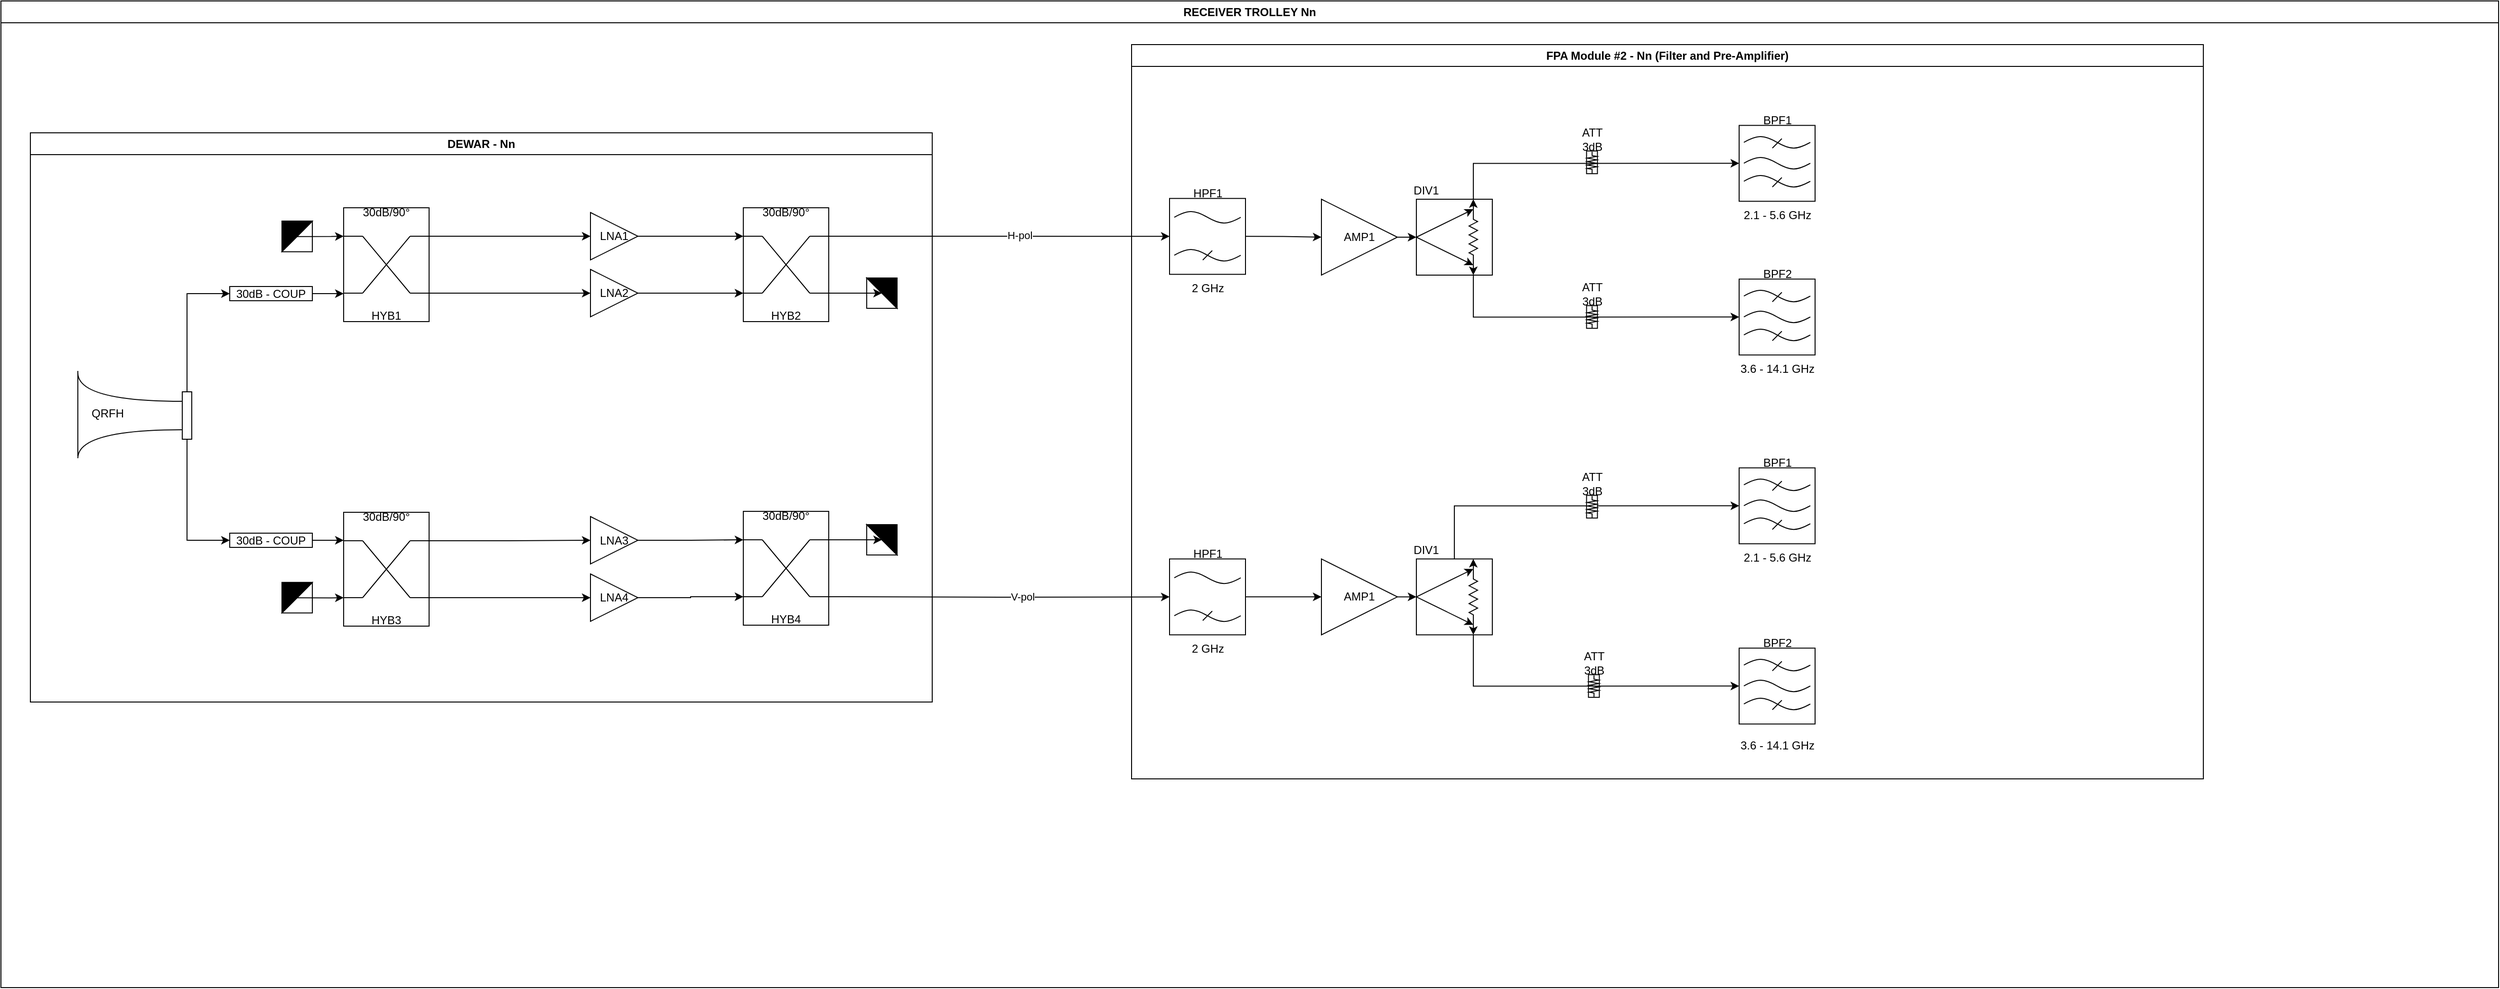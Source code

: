 <mxfile version="28.0.7">
  <diagram name="Page-1" id="T6l5kbxst5cVdcprUycA">
    <mxGraphModel dx="1733" dy="2007" grid="1" gridSize="10" guides="1" tooltips="1" connect="1" arrows="1" fold="1" page="1" pageScale="1" pageWidth="1169" pageHeight="827" math="0" shadow="0">
      <root>
        <mxCell id="0" />
        <mxCell id="1" parent="0" />
        <mxCell id="nS1J4kpDqC1TfYwu3his-2" value="RECEIVER TROLLEY Nn" style="swimlane;whiteSpace=wrap;html=1;" parent="1" vertex="1">
          <mxGeometry x="1169" width="2631" height="1040" as="geometry" />
        </mxCell>
        <mxCell id="nS1J4kpDqC1TfYwu3his-3" value="DEWAR - Nn" style="swimlane;whiteSpace=wrap;html=1;" parent="nS1J4kpDqC1TfYwu3his-2" vertex="1">
          <mxGeometry x="31" y="139" width="950" height="600" as="geometry" />
        </mxCell>
        <mxCell id="nS1J4kpDqC1TfYwu3his-14" value="" style="group" parent="nS1J4kpDqC1TfYwu3his-3" vertex="1" connectable="0">
          <mxGeometry x="50" y="251" width="120" height="92.0" as="geometry" />
        </mxCell>
        <mxCell id="nS1J4kpDqC1TfYwu3his-5" value="" style="endArrow=none;html=1;rounded=0;edgeStyle=orthogonalEdgeStyle;curved=1;" parent="nS1J4kpDqC1TfYwu3his-14" edge="1">
          <mxGeometry width="50" height="50" relative="1" as="geometry">
            <mxPoint x="110" y="32" as="sourcePoint" />
            <mxPoint y="2" as="targetPoint" />
            <Array as="points">
              <mxPoint y="32" />
            </Array>
          </mxGeometry>
        </mxCell>
        <mxCell id="nS1J4kpDqC1TfYwu3his-9" value="" style="endArrow=none;html=1;rounded=0;edgeStyle=orthogonalEdgeStyle;curved=1;" parent="nS1J4kpDqC1TfYwu3his-14" edge="1">
          <mxGeometry width="50" height="50" relative="1" as="geometry">
            <mxPoint x="110.0" y="62.0" as="sourcePoint" />
            <mxPoint x="4.547e-13" y="92.0" as="targetPoint" />
            <Array as="points">
              <mxPoint x="4.547e-13" y="62.0" />
            </Array>
          </mxGeometry>
        </mxCell>
        <mxCell id="nS1J4kpDqC1TfYwu3his-8" value="" style="rounded=0;whiteSpace=wrap;html=1;" parent="nS1J4kpDqC1TfYwu3his-14" vertex="1">
          <mxGeometry x="110" y="22" width="10" height="50" as="geometry" />
        </mxCell>
        <mxCell id="nS1J4kpDqC1TfYwu3his-7" value="QRFH" style="text;html=1;align=center;verticalAlign=middle;resizable=0;points=[];autosize=1;strokeColor=none;fillColor=none;" parent="nS1J4kpDqC1TfYwu3his-14" vertex="1">
          <mxGeometry x="1" y="30" width="60" height="30" as="geometry" />
        </mxCell>
        <mxCell id="nS1J4kpDqC1TfYwu3his-10" value="" style="endArrow=none;html=1;rounded=0;" parent="nS1J4kpDqC1TfYwu3his-14" edge="1">
          <mxGeometry width="50" height="50" relative="1" as="geometry">
            <mxPoint y="90" as="sourcePoint" />
            <mxPoint as="targetPoint" />
          </mxGeometry>
        </mxCell>
        <mxCell id="nS1J4kpDqC1TfYwu3his-166" style="edgeStyle=orthogonalEdgeStyle;rounded=0;orthogonalLoop=1;jettySize=auto;html=1;exitX=1;exitY=0.5;exitDx=0;exitDy=0;entryX=0;entryY=0.75;entryDx=0;entryDy=0;" parent="nS1J4kpDqC1TfYwu3his-3" source="nS1J4kpDqC1TfYwu3his-71" target="nS1J4kpDqC1TfYwu3his-140" edge="1">
          <mxGeometry relative="1" as="geometry" />
        </mxCell>
        <mxCell id="nS1J4kpDqC1TfYwu3his-71" value="&lt;div&gt;30dB - COUP&lt;/div&gt;" style="rounded=0;whiteSpace=wrap;html=1;" parent="nS1J4kpDqC1TfYwu3his-3" vertex="1">
          <mxGeometry x="210" y="162" width="87" height="15" as="geometry" />
        </mxCell>
        <mxCell id="nS1J4kpDqC1TfYwu3his-168" style="edgeStyle=orthogonalEdgeStyle;rounded=0;orthogonalLoop=1;jettySize=auto;html=1;exitX=1;exitY=0.5;exitDx=0;exitDy=0;entryX=0;entryY=0.25;entryDx=0;entryDy=0;" parent="nS1J4kpDqC1TfYwu3his-3" source="nS1J4kpDqC1TfYwu3his-149" target="nS1J4kpDqC1TfYwu3his-153" edge="1">
          <mxGeometry relative="1" as="geometry" />
        </mxCell>
        <mxCell id="nS1J4kpDqC1TfYwu3his-149" value="&lt;div&gt;30dB - COUP&lt;/div&gt;" style="rounded=0;whiteSpace=wrap;html=1;" parent="nS1J4kpDqC1TfYwu3his-3" vertex="1">
          <mxGeometry x="210" y="422" width="87" height="15" as="geometry" />
        </mxCell>
        <mxCell id="nS1J4kpDqC1TfYwu3his-139" value="" style="group" parent="nS1J4kpDqC1TfYwu3his-3" vertex="1" connectable="0">
          <mxGeometry x="330" y="79" width="90" height="120" as="geometry" />
        </mxCell>
        <mxCell id="nS1J4kpDqC1TfYwu3his-140" value="" style="rounded=0;whiteSpace=wrap;html=1;" parent="nS1J4kpDqC1TfYwu3his-139" vertex="1">
          <mxGeometry width="90" height="120" as="geometry" />
        </mxCell>
        <mxCell id="nS1J4kpDqC1TfYwu3his-141" value="HYB1" style="text;html=1;align=center;verticalAlign=middle;whiteSpace=wrap;rounded=0;" parent="nS1J4kpDqC1TfYwu3his-139" vertex="1">
          <mxGeometry x="15" y="109" width="60" height="10" as="geometry" />
        </mxCell>
        <mxCell id="nS1J4kpDqC1TfYwu3his-142" value="30dB/90°" style="text;html=1;align=center;verticalAlign=middle;whiteSpace=wrap;rounded=0;" parent="nS1J4kpDqC1TfYwu3his-139" vertex="1">
          <mxGeometry x="15" width="60" height="10" as="geometry" />
        </mxCell>
        <mxCell id="nS1J4kpDqC1TfYwu3his-143" value="" style="endArrow=none;html=1;rounded=0;entryX=1;entryY=0.25;entryDx=0;entryDy=0;exitX=0.778;exitY=0.25;exitDx=0;exitDy=0;exitPerimeter=0;" parent="nS1J4kpDqC1TfYwu3his-139" source="nS1J4kpDqC1TfYwu3his-140" target="nS1J4kpDqC1TfYwu3his-140" edge="1">
          <mxGeometry width="50" height="50" relative="1" as="geometry">
            <mxPoint x="10" y="130" as="sourcePoint" />
            <mxPoint x="60" y="80" as="targetPoint" />
          </mxGeometry>
        </mxCell>
        <mxCell id="nS1J4kpDqC1TfYwu3his-144" value="" style="endArrow=none;html=1;rounded=0;entryX=1;entryY=0.25;entryDx=0;entryDy=0;exitX=0.778;exitY=0.25;exitDx=0;exitDy=0;exitPerimeter=0;" parent="nS1J4kpDqC1TfYwu3his-139" edge="1">
          <mxGeometry width="50" height="50" relative="1" as="geometry">
            <mxPoint y="90" as="sourcePoint" />
            <mxPoint x="20" y="90" as="targetPoint" />
          </mxGeometry>
        </mxCell>
        <mxCell id="nS1J4kpDqC1TfYwu3his-145" value="" style="endArrow=none;html=1;rounded=0;entryX=1;entryY=0.25;entryDx=0;entryDy=0;exitX=0.778;exitY=0.25;exitDx=0;exitDy=0;exitPerimeter=0;" parent="nS1J4kpDqC1TfYwu3his-139" edge="1">
          <mxGeometry width="50" height="50" relative="1" as="geometry">
            <mxPoint x="70" y="90" as="sourcePoint" />
            <mxPoint x="90" y="90" as="targetPoint" />
          </mxGeometry>
        </mxCell>
        <mxCell id="nS1J4kpDqC1TfYwu3his-146" value="" style="endArrow=none;html=1;rounded=0;entryX=1;entryY=0.25;entryDx=0;entryDy=0;exitX=0.778;exitY=0.25;exitDx=0;exitDy=0;exitPerimeter=0;" parent="nS1J4kpDqC1TfYwu3his-139" edge="1">
          <mxGeometry width="50" height="50" relative="1" as="geometry">
            <mxPoint y="30" as="sourcePoint" />
            <mxPoint x="20" y="30" as="targetPoint" />
          </mxGeometry>
        </mxCell>
        <mxCell id="nS1J4kpDqC1TfYwu3his-147" value="" style="endArrow=none;html=1;rounded=0;" parent="nS1J4kpDqC1TfYwu3his-139" edge="1">
          <mxGeometry width="50" height="50" relative="1" as="geometry">
            <mxPoint x="20" y="90" as="sourcePoint" />
            <mxPoint x="70" y="30" as="targetPoint" />
          </mxGeometry>
        </mxCell>
        <mxCell id="nS1J4kpDqC1TfYwu3his-148" value="" style="endArrow=none;html=1;rounded=0;" parent="nS1J4kpDqC1TfYwu3his-139" edge="1">
          <mxGeometry width="50" height="50" relative="1" as="geometry">
            <mxPoint x="70" y="90" as="sourcePoint" />
            <mxPoint x="20" y="30" as="targetPoint" />
          </mxGeometry>
        </mxCell>
        <mxCell id="nS1J4kpDqC1TfYwu3his-152" value="" style="group" parent="nS1J4kpDqC1TfYwu3his-3" vertex="1" connectable="0">
          <mxGeometry x="330" y="400" width="90" height="120" as="geometry" />
        </mxCell>
        <mxCell id="nS1J4kpDqC1TfYwu3his-153" value="" style="rounded=0;whiteSpace=wrap;html=1;" parent="nS1J4kpDqC1TfYwu3his-152" vertex="1">
          <mxGeometry width="90" height="120" as="geometry" />
        </mxCell>
        <mxCell id="nS1J4kpDqC1TfYwu3his-154" value="HYB3" style="text;html=1;align=center;verticalAlign=middle;whiteSpace=wrap;rounded=0;" parent="nS1J4kpDqC1TfYwu3his-152" vertex="1">
          <mxGeometry x="15" y="109" width="60" height="10" as="geometry" />
        </mxCell>
        <mxCell id="nS1J4kpDqC1TfYwu3his-155" value="30dB/90°" style="text;html=1;align=center;verticalAlign=middle;whiteSpace=wrap;rounded=0;" parent="nS1J4kpDqC1TfYwu3his-152" vertex="1">
          <mxGeometry x="15" width="60" height="10" as="geometry" />
        </mxCell>
        <mxCell id="nS1J4kpDqC1TfYwu3his-156" value="" style="endArrow=none;html=1;rounded=0;entryX=1;entryY=0.25;entryDx=0;entryDy=0;exitX=0.778;exitY=0.25;exitDx=0;exitDy=0;exitPerimeter=0;" parent="nS1J4kpDqC1TfYwu3his-152" source="nS1J4kpDqC1TfYwu3his-153" target="nS1J4kpDqC1TfYwu3his-153" edge="1">
          <mxGeometry width="50" height="50" relative="1" as="geometry">
            <mxPoint x="10" y="130" as="sourcePoint" />
            <mxPoint x="60" y="80" as="targetPoint" />
          </mxGeometry>
        </mxCell>
        <mxCell id="nS1J4kpDqC1TfYwu3his-157" value="" style="endArrow=none;html=1;rounded=0;entryX=1;entryY=0.25;entryDx=0;entryDy=0;exitX=0.778;exitY=0.25;exitDx=0;exitDy=0;exitPerimeter=0;" parent="nS1J4kpDqC1TfYwu3his-152" edge="1">
          <mxGeometry width="50" height="50" relative="1" as="geometry">
            <mxPoint y="90" as="sourcePoint" />
            <mxPoint x="20" y="90" as="targetPoint" />
          </mxGeometry>
        </mxCell>
        <mxCell id="nS1J4kpDqC1TfYwu3his-158" value="" style="endArrow=none;html=1;rounded=0;entryX=1;entryY=0.25;entryDx=0;entryDy=0;exitX=0.778;exitY=0.25;exitDx=0;exitDy=0;exitPerimeter=0;" parent="nS1J4kpDqC1TfYwu3his-152" edge="1">
          <mxGeometry width="50" height="50" relative="1" as="geometry">
            <mxPoint x="70" y="90" as="sourcePoint" />
            <mxPoint x="90" y="90" as="targetPoint" />
          </mxGeometry>
        </mxCell>
        <mxCell id="nS1J4kpDqC1TfYwu3his-159" value="" style="endArrow=none;html=1;rounded=0;entryX=1;entryY=0.25;entryDx=0;entryDy=0;exitX=0.778;exitY=0.25;exitDx=0;exitDy=0;exitPerimeter=0;" parent="nS1J4kpDqC1TfYwu3his-152" edge="1">
          <mxGeometry width="50" height="50" relative="1" as="geometry">
            <mxPoint y="30" as="sourcePoint" />
            <mxPoint x="20" y="30" as="targetPoint" />
          </mxGeometry>
        </mxCell>
        <mxCell id="nS1J4kpDqC1TfYwu3his-160" value="" style="endArrow=none;html=1;rounded=0;" parent="nS1J4kpDqC1TfYwu3his-152" edge="1">
          <mxGeometry width="50" height="50" relative="1" as="geometry">
            <mxPoint x="20" y="90" as="sourcePoint" />
            <mxPoint x="70" y="30" as="targetPoint" />
          </mxGeometry>
        </mxCell>
        <mxCell id="nS1J4kpDqC1TfYwu3his-161" value="" style="endArrow=none;html=1;rounded=0;" parent="nS1J4kpDqC1TfYwu3his-152" edge="1">
          <mxGeometry width="50" height="50" relative="1" as="geometry">
            <mxPoint x="70" y="90" as="sourcePoint" />
            <mxPoint x="20" y="30" as="targetPoint" />
          </mxGeometry>
        </mxCell>
        <mxCell id="nS1J4kpDqC1TfYwu3his-164" style="edgeStyle=orthogonalEdgeStyle;rounded=0;orthogonalLoop=1;jettySize=auto;html=1;exitX=0.5;exitY=1;exitDx=0;exitDy=0;entryX=0;entryY=0.5;entryDx=0;entryDy=0;" parent="nS1J4kpDqC1TfYwu3his-3" source="nS1J4kpDqC1TfYwu3his-8" target="nS1J4kpDqC1TfYwu3his-149" edge="1">
          <mxGeometry relative="1" as="geometry" />
        </mxCell>
        <mxCell id="nS1J4kpDqC1TfYwu3his-165" style="edgeStyle=orthogonalEdgeStyle;rounded=0;orthogonalLoop=1;jettySize=auto;html=1;exitX=0.5;exitY=0;exitDx=0;exitDy=0;entryX=0;entryY=0.5;entryDx=0;entryDy=0;" parent="nS1J4kpDqC1TfYwu3his-3" source="nS1J4kpDqC1TfYwu3his-8" target="nS1J4kpDqC1TfYwu3his-71" edge="1">
          <mxGeometry relative="1" as="geometry" />
        </mxCell>
        <mxCell id="nS1J4kpDqC1TfYwu3his-198" style="edgeStyle=orthogonalEdgeStyle;rounded=0;orthogonalLoop=1;jettySize=auto;html=1;exitX=1;exitY=0.5;exitDx=0;exitDy=0;entryX=0;entryY=0.25;entryDx=0;entryDy=0;" parent="nS1J4kpDqC1TfYwu3his-3" source="nS1J4kpDqC1TfYwu3his-89" target="nS1J4kpDqC1TfYwu3his-187" edge="1">
          <mxGeometry relative="1" as="geometry" />
        </mxCell>
        <mxCell id="nS1J4kpDqC1TfYwu3his-89" value="LNA3" style="triangle;whiteSpace=wrap;html=1;" parent="nS1J4kpDqC1TfYwu3his-3" vertex="1">
          <mxGeometry x="590" y="404.5" width="50" height="50" as="geometry" />
        </mxCell>
        <mxCell id="nS1J4kpDqC1TfYwu3his-199" style="edgeStyle=orthogonalEdgeStyle;rounded=0;orthogonalLoop=1;jettySize=auto;html=1;exitX=1;exitY=0.5;exitDx=0;exitDy=0;entryX=0;entryY=0.75;entryDx=0;entryDy=0;" parent="nS1J4kpDqC1TfYwu3his-3" source="nS1J4kpDqC1TfYwu3his-90" target="nS1J4kpDqC1TfYwu3his-187" edge="1">
          <mxGeometry relative="1" as="geometry" />
        </mxCell>
        <mxCell id="nS1J4kpDqC1TfYwu3his-90" value="LNA4" style="triangle;whiteSpace=wrap;html=1;" parent="nS1J4kpDqC1TfYwu3his-3" vertex="1">
          <mxGeometry x="590" y="465" width="50" height="50" as="geometry" />
        </mxCell>
        <mxCell id="nS1J4kpDqC1TfYwu3his-196" style="edgeStyle=orthogonalEdgeStyle;rounded=0;orthogonalLoop=1;jettySize=auto;html=1;exitX=1;exitY=0.5;exitDx=0;exitDy=0;entryX=0;entryY=0.25;entryDx=0;entryDy=0;" parent="nS1J4kpDqC1TfYwu3his-3" source="nS1J4kpDqC1TfYwu3his-170" target="nS1J4kpDqC1TfYwu3his-177" edge="1">
          <mxGeometry relative="1" as="geometry" />
        </mxCell>
        <mxCell id="nS1J4kpDqC1TfYwu3his-170" value="LNA1" style="triangle;whiteSpace=wrap;html=1;" parent="nS1J4kpDqC1TfYwu3his-3" vertex="1">
          <mxGeometry x="590" y="84" width="50" height="50" as="geometry" />
        </mxCell>
        <mxCell id="nS1J4kpDqC1TfYwu3his-197" style="edgeStyle=orthogonalEdgeStyle;rounded=0;orthogonalLoop=1;jettySize=auto;html=1;exitX=1;exitY=0.5;exitDx=0;exitDy=0;entryX=0;entryY=0.75;entryDx=0;entryDy=0;" parent="nS1J4kpDqC1TfYwu3his-3" source="nS1J4kpDqC1TfYwu3his-171" target="nS1J4kpDqC1TfYwu3his-177" edge="1">
          <mxGeometry relative="1" as="geometry" />
        </mxCell>
        <mxCell id="nS1J4kpDqC1TfYwu3his-171" value="LNA2" style="triangle;whiteSpace=wrap;html=1;" parent="nS1J4kpDqC1TfYwu3his-3" vertex="1">
          <mxGeometry x="590" y="144" width="50" height="50" as="geometry" />
        </mxCell>
        <mxCell id="nS1J4kpDqC1TfYwu3his-172" style="edgeStyle=orthogonalEdgeStyle;rounded=0;orthogonalLoop=1;jettySize=auto;html=1;exitX=1;exitY=0.25;exitDx=0;exitDy=0;entryX=0;entryY=0.5;entryDx=0;entryDy=0;" parent="nS1J4kpDqC1TfYwu3his-3" source="nS1J4kpDqC1TfYwu3his-140" target="nS1J4kpDqC1TfYwu3his-170" edge="1">
          <mxGeometry relative="1" as="geometry" />
        </mxCell>
        <mxCell id="nS1J4kpDqC1TfYwu3his-173" style="edgeStyle=orthogonalEdgeStyle;rounded=0;orthogonalLoop=1;jettySize=auto;html=1;exitX=1;exitY=0.75;exitDx=0;exitDy=0;entryX=0;entryY=0.5;entryDx=0;entryDy=0;" parent="nS1J4kpDqC1TfYwu3his-3" source="nS1J4kpDqC1TfYwu3his-140" target="nS1J4kpDqC1TfYwu3his-171" edge="1">
          <mxGeometry relative="1" as="geometry" />
        </mxCell>
        <mxCell id="nS1J4kpDqC1TfYwu3his-174" style="edgeStyle=orthogonalEdgeStyle;rounded=0;orthogonalLoop=1;jettySize=auto;html=1;exitX=1;exitY=0.25;exitDx=0;exitDy=0;entryX=0;entryY=0.5;entryDx=0;entryDy=0;" parent="nS1J4kpDqC1TfYwu3his-3" source="nS1J4kpDqC1TfYwu3his-153" target="nS1J4kpDqC1TfYwu3his-89" edge="1">
          <mxGeometry relative="1" as="geometry" />
        </mxCell>
        <mxCell id="nS1J4kpDqC1TfYwu3his-175" style="edgeStyle=orthogonalEdgeStyle;rounded=0;orthogonalLoop=1;jettySize=auto;html=1;exitX=1;exitY=0.75;exitDx=0;exitDy=0;entryX=0;entryY=0.5;entryDx=0;entryDy=0;" parent="nS1J4kpDqC1TfYwu3his-3" source="nS1J4kpDqC1TfYwu3his-153" target="nS1J4kpDqC1TfYwu3his-90" edge="1">
          <mxGeometry relative="1" as="geometry" />
        </mxCell>
        <mxCell id="nS1J4kpDqC1TfYwu3his-176" value="" style="group" parent="nS1J4kpDqC1TfYwu3his-3" vertex="1" connectable="0">
          <mxGeometry x="751" y="79" width="90" height="120" as="geometry" />
        </mxCell>
        <mxCell id="nS1J4kpDqC1TfYwu3his-177" value="" style="rounded=0;whiteSpace=wrap;html=1;" parent="nS1J4kpDqC1TfYwu3his-176" vertex="1">
          <mxGeometry width="90" height="120" as="geometry" />
        </mxCell>
        <mxCell id="nS1J4kpDqC1TfYwu3his-178" value="HYB2" style="text;html=1;align=center;verticalAlign=middle;whiteSpace=wrap;rounded=0;" parent="nS1J4kpDqC1TfYwu3his-176" vertex="1">
          <mxGeometry x="15" y="109" width="60" height="10" as="geometry" />
        </mxCell>
        <mxCell id="nS1J4kpDqC1TfYwu3his-179" value="30dB/90°" style="text;html=1;align=center;verticalAlign=middle;whiteSpace=wrap;rounded=0;" parent="nS1J4kpDqC1TfYwu3his-176" vertex="1">
          <mxGeometry x="15" width="60" height="10" as="geometry" />
        </mxCell>
        <mxCell id="nS1J4kpDqC1TfYwu3his-180" value="" style="endArrow=none;html=1;rounded=0;entryX=1;entryY=0.25;entryDx=0;entryDy=0;exitX=0.778;exitY=0.25;exitDx=0;exitDy=0;exitPerimeter=0;" parent="nS1J4kpDqC1TfYwu3his-176" source="nS1J4kpDqC1TfYwu3his-177" target="nS1J4kpDqC1TfYwu3his-177" edge="1">
          <mxGeometry width="50" height="50" relative="1" as="geometry">
            <mxPoint x="10" y="130" as="sourcePoint" />
            <mxPoint x="60" y="80" as="targetPoint" />
          </mxGeometry>
        </mxCell>
        <mxCell id="nS1J4kpDqC1TfYwu3his-181" value="" style="endArrow=none;html=1;rounded=0;entryX=1;entryY=0.25;entryDx=0;entryDy=0;exitX=0.778;exitY=0.25;exitDx=0;exitDy=0;exitPerimeter=0;" parent="nS1J4kpDqC1TfYwu3his-176" edge="1">
          <mxGeometry width="50" height="50" relative="1" as="geometry">
            <mxPoint y="90" as="sourcePoint" />
            <mxPoint x="20" y="90" as="targetPoint" />
          </mxGeometry>
        </mxCell>
        <mxCell id="nS1J4kpDqC1TfYwu3his-182" value="" style="endArrow=none;html=1;rounded=0;entryX=1;entryY=0.25;entryDx=0;entryDy=0;exitX=0.778;exitY=0.25;exitDx=0;exitDy=0;exitPerimeter=0;" parent="nS1J4kpDqC1TfYwu3his-176" edge="1">
          <mxGeometry width="50" height="50" relative="1" as="geometry">
            <mxPoint x="70" y="90" as="sourcePoint" />
            <mxPoint x="90" y="90" as="targetPoint" />
          </mxGeometry>
        </mxCell>
        <mxCell id="nS1J4kpDqC1TfYwu3his-183" value="" style="endArrow=none;html=1;rounded=0;entryX=1;entryY=0.25;entryDx=0;entryDy=0;exitX=0.778;exitY=0.25;exitDx=0;exitDy=0;exitPerimeter=0;" parent="nS1J4kpDqC1TfYwu3his-176" edge="1">
          <mxGeometry width="50" height="50" relative="1" as="geometry">
            <mxPoint y="30" as="sourcePoint" />
            <mxPoint x="20" y="30" as="targetPoint" />
          </mxGeometry>
        </mxCell>
        <mxCell id="nS1J4kpDqC1TfYwu3his-184" value="" style="endArrow=none;html=1;rounded=0;" parent="nS1J4kpDqC1TfYwu3his-176" edge="1">
          <mxGeometry width="50" height="50" relative="1" as="geometry">
            <mxPoint x="20" y="90" as="sourcePoint" />
            <mxPoint x="70" y="30" as="targetPoint" />
          </mxGeometry>
        </mxCell>
        <mxCell id="nS1J4kpDqC1TfYwu3his-185" value="" style="endArrow=none;html=1;rounded=0;" parent="nS1J4kpDqC1TfYwu3his-176" edge="1">
          <mxGeometry width="50" height="50" relative="1" as="geometry">
            <mxPoint x="70" y="90" as="sourcePoint" />
            <mxPoint x="20" y="30" as="targetPoint" />
          </mxGeometry>
        </mxCell>
        <mxCell id="nS1J4kpDqC1TfYwu3his-186" value="" style="group" parent="nS1J4kpDqC1TfYwu3his-3" vertex="1" connectable="0">
          <mxGeometry x="751" y="399" width="90" height="120" as="geometry" />
        </mxCell>
        <mxCell id="nS1J4kpDqC1TfYwu3his-187" value="" style="rounded=0;whiteSpace=wrap;html=1;" parent="nS1J4kpDqC1TfYwu3his-186" vertex="1">
          <mxGeometry width="90" height="120" as="geometry" />
        </mxCell>
        <mxCell id="nS1J4kpDqC1TfYwu3his-188" value="HYB4" style="text;html=1;align=center;verticalAlign=middle;whiteSpace=wrap;rounded=0;" parent="nS1J4kpDqC1TfYwu3his-186" vertex="1">
          <mxGeometry x="15" y="109" width="60" height="10" as="geometry" />
        </mxCell>
        <mxCell id="nS1J4kpDqC1TfYwu3his-189" value="30dB/90°" style="text;html=1;align=center;verticalAlign=middle;whiteSpace=wrap;rounded=0;" parent="nS1J4kpDqC1TfYwu3his-186" vertex="1">
          <mxGeometry x="15" width="60" height="10" as="geometry" />
        </mxCell>
        <mxCell id="nS1J4kpDqC1TfYwu3his-190" value="" style="endArrow=none;html=1;rounded=0;entryX=1;entryY=0.25;entryDx=0;entryDy=0;exitX=0.778;exitY=0.25;exitDx=0;exitDy=0;exitPerimeter=0;" parent="nS1J4kpDqC1TfYwu3his-186" source="nS1J4kpDqC1TfYwu3his-187" target="nS1J4kpDqC1TfYwu3his-187" edge="1">
          <mxGeometry width="50" height="50" relative="1" as="geometry">
            <mxPoint x="10" y="130" as="sourcePoint" />
            <mxPoint x="60" y="80" as="targetPoint" />
          </mxGeometry>
        </mxCell>
        <mxCell id="nS1J4kpDqC1TfYwu3his-191" value="" style="endArrow=none;html=1;rounded=0;entryX=1;entryY=0.25;entryDx=0;entryDy=0;exitX=0.778;exitY=0.25;exitDx=0;exitDy=0;exitPerimeter=0;" parent="nS1J4kpDqC1TfYwu3his-186" edge="1">
          <mxGeometry width="50" height="50" relative="1" as="geometry">
            <mxPoint y="90" as="sourcePoint" />
            <mxPoint x="20" y="90" as="targetPoint" />
          </mxGeometry>
        </mxCell>
        <mxCell id="nS1J4kpDqC1TfYwu3his-192" value="" style="endArrow=none;html=1;rounded=0;entryX=1;entryY=0.25;entryDx=0;entryDy=0;exitX=0.778;exitY=0.25;exitDx=0;exitDy=0;exitPerimeter=0;" parent="nS1J4kpDqC1TfYwu3his-186" edge="1">
          <mxGeometry width="50" height="50" relative="1" as="geometry">
            <mxPoint x="70" y="90" as="sourcePoint" />
            <mxPoint x="90" y="90" as="targetPoint" />
          </mxGeometry>
        </mxCell>
        <mxCell id="nS1J4kpDqC1TfYwu3his-193" value="" style="endArrow=none;html=1;rounded=0;entryX=1;entryY=0.25;entryDx=0;entryDy=0;exitX=0.778;exitY=0.25;exitDx=0;exitDy=0;exitPerimeter=0;" parent="nS1J4kpDqC1TfYwu3his-186" edge="1">
          <mxGeometry width="50" height="50" relative="1" as="geometry">
            <mxPoint y="30" as="sourcePoint" />
            <mxPoint x="20" y="30" as="targetPoint" />
          </mxGeometry>
        </mxCell>
        <mxCell id="nS1J4kpDqC1TfYwu3his-194" value="" style="endArrow=none;html=1;rounded=0;" parent="nS1J4kpDqC1TfYwu3his-186" edge="1">
          <mxGeometry width="50" height="50" relative="1" as="geometry">
            <mxPoint x="20" y="90" as="sourcePoint" />
            <mxPoint x="70" y="30" as="targetPoint" />
          </mxGeometry>
        </mxCell>
        <mxCell id="nS1J4kpDqC1TfYwu3his-195" value="" style="endArrow=none;html=1;rounded=0;" parent="nS1J4kpDqC1TfYwu3his-186" edge="1">
          <mxGeometry width="50" height="50" relative="1" as="geometry">
            <mxPoint x="70" y="90" as="sourcePoint" />
            <mxPoint x="20" y="30" as="targetPoint" />
          </mxGeometry>
        </mxCell>
        <mxCell id="LSLsZw_QZ4k8bXDVp2Ia-5" value="" style="group" vertex="1" connectable="0" parent="nS1J4kpDqC1TfYwu3his-3">
          <mxGeometry x="265" y="93" width="32" height="32.33" as="geometry" />
        </mxCell>
        <mxCell id="LSLsZw_QZ4k8bXDVp2Ia-6" value="" style="verticalLabelPosition=bottom;verticalAlign=top;html=1;shape=mxgraph.basic.orthogonal_triangle;rotation=-90;fillStyle=solid;fillColor=light-dark(#FFFFFF,#FFFFFF);" vertex="1" parent="LSLsZw_QZ4k8bXDVp2Ia-5">
          <mxGeometry y="0.33" width="32" height="32" as="geometry" />
        </mxCell>
        <mxCell id="LSLsZw_QZ4k8bXDVp2Ia-7" value="" style="verticalLabelPosition=bottom;verticalAlign=top;html=1;shape=mxgraph.basic.orthogonal_triangle;flipH=1;flipV=1;rotation=-90;fillStyle=solid;fillColor=light-dark(#000000,#000000);" vertex="1" parent="LSLsZw_QZ4k8bXDVp2Ia-5">
          <mxGeometry width="32" height="32" as="geometry" />
        </mxCell>
        <mxCell id="LSLsZw_QZ4k8bXDVp2Ia-10" style="edgeStyle=orthogonalEdgeStyle;rounded=0;orthogonalLoop=1;jettySize=auto;html=1;exitX=0.5;exitY=0.5;exitDx=0;exitDy=0;exitPerimeter=0;entryX=0;entryY=0.25;entryDx=0;entryDy=0;" edge="1" parent="nS1J4kpDqC1TfYwu3his-3" source="LSLsZw_QZ4k8bXDVp2Ia-6" target="nS1J4kpDqC1TfYwu3his-140">
          <mxGeometry relative="1" as="geometry" />
        </mxCell>
        <mxCell id="LSLsZw_QZ4k8bXDVp2Ia-11" value="" style="group" vertex="1" connectable="0" parent="nS1J4kpDqC1TfYwu3his-3">
          <mxGeometry x="265" y="473.84" width="32" height="32.33" as="geometry" />
        </mxCell>
        <mxCell id="LSLsZw_QZ4k8bXDVp2Ia-12" value="" style="verticalLabelPosition=bottom;verticalAlign=top;html=1;shape=mxgraph.basic.orthogonal_triangle;rotation=-90;fillStyle=solid;fillColor=light-dark(#FFFFFF,#FFFFFF);" vertex="1" parent="LSLsZw_QZ4k8bXDVp2Ia-11">
          <mxGeometry y="0.33" width="32" height="32" as="geometry" />
        </mxCell>
        <mxCell id="LSLsZw_QZ4k8bXDVp2Ia-13" value="" style="verticalLabelPosition=bottom;verticalAlign=top;html=1;shape=mxgraph.basic.orthogonal_triangle;flipH=1;flipV=1;rotation=-90;fillStyle=solid;fillColor=light-dark(#000000,#000000);" vertex="1" parent="LSLsZw_QZ4k8bXDVp2Ia-11">
          <mxGeometry width="32" height="32" as="geometry" />
        </mxCell>
        <mxCell id="LSLsZw_QZ4k8bXDVp2Ia-14" style="edgeStyle=orthogonalEdgeStyle;rounded=0;orthogonalLoop=1;jettySize=auto;html=1;exitX=0.5;exitY=0.5;exitDx=0;exitDy=0;exitPerimeter=0;entryX=0;entryY=0.75;entryDx=0;entryDy=0;" edge="1" parent="nS1J4kpDqC1TfYwu3his-3" source="LSLsZw_QZ4k8bXDVp2Ia-12" target="nS1J4kpDqC1TfYwu3his-153">
          <mxGeometry relative="1" as="geometry" />
        </mxCell>
        <mxCell id="LSLsZw_QZ4k8bXDVp2Ia-15" value="" style="group;rotation=90;" vertex="1" connectable="0" parent="nS1J4kpDqC1TfYwu3his-3">
          <mxGeometry x="881" y="153" width="32" height="32.33" as="geometry" />
        </mxCell>
        <mxCell id="LSLsZw_QZ4k8bXDVp2Ia-16" value="" style="verticalLabelPosition=bottom;verticalAlign=top;html=1;shape=mxgraph.basic.orthogonal_triangle;rotation=0;fillStyle=solid;fillColor=light-dark(#FFFFFF,#FFFFFF);" vertex="1" parent="LSLsZw_QZ4k8bXDVp2Ia-15">
          <mxGeometry width="32" height="32" as="geometry" />
        </mxCell>
        <mxCell id="LSLsZw_QZ4k8bXDVp2Ia-17" value="" style="verticalLabelPosition=bottom;verticalAlign=top;html=1;shape=mxgraph.basic.orthogonal_triangle;flipH=1;flipV=1;rotation=0;fillStyle=solid;fillColor=light-dark(#000000,#000000);" vertex="1" parent="LSLsZw_QZ4k8bXDVp2Ia-15">
          <mxGeometry width="32" height="32" as="geometry" />
        </mxCell>
        <mxCell id="LSLsZw_QZ4k8bXDVp2Ia-18" value="" style="group;rotation=90;" vertex="1" connectable="0" parent="nS1J4kpDqC1TfYwu3his-3">
          <mxGeometry x="881" y="413" width="32" height="32.33" as="geometry" />
        </mxCell>
        <mxCell id="LSLsZw_QZ4k8bXDVp2Ia-19" value="" style="verticalLabelPosition=bottom;verticalAlign=top;html=1;shape=mxgraph.basic.orthogonal_triangle;rotation=0;fillStyle=solid;fillColor=light-dark(#FFFFFF,#FFFFFF);" vertex="1" parent="LSLsZw_QZ4k8bXDVp2Ia-18">
          <mxGeometry width="32" height="32" as="geometry" />
        </mxCell>
        <mxCell id="LSLsZw_QZ4k8bXDVp2Ia-20" value="" style="verticalLabelPosition=bottom;verticalAlign=top;html=1;shape=mxgraph.basic.orthogonal_triangle;flipH=1;flipV=1;rotation=0;fillStyle=solid;fillColor=light-dark(#000000,#000000);" vertex="1" parent="LSLsZw_QZ4k8bXDVp2Ia-18">
          <mxGeometry width="32" height="32" as="geometry" />
        </mxCell>
        <mxCell id="LSLsZw_QZ4k8bXDVp2Ia-21" style="edgeStyle=orthogonalEdgeStyle;rounded=0;orthogonalLoop=1;jettySize=auto;html=1;exitX=1;exitY=0.25;exitDx=0;exitDy=0;entryX=0.5;entryY=0.5;entryDx=0;entryDy=0;entryPerimeter=0;" edge="1" parent="nS1J4kpDqC1TfYwu3his-3" source="nS1J4kpDqC1TfYwu3his-187" target="LSLsZw_QZ4k8bXDVp2Ia-19">
          <mxGeometry relative="1" as="geometry" />
        </mxCell>
        <mxCell id="LSLsZw_QZ4k8bXDVp2Ia-22" style="edgeStyle=orthogonalEdgeStyle;rounded=0;orthogonalLoop=1;jettySize=auto;html=1;exitX=1;exitY=0.75;exitDx=0;exitDy=0;entryX=0.5;entryY=0.5;entryDx=0;entryDy=0;entryPerimeter=0;" edge="1" parent="nS1J4kpDqC1TfYwu3his-3" source="nS1J4kpDqC1TfYwu3his-177" target="LSLsZw_QZ4k8bXDVp2Ia-16">
          <mxGeometry relative="1" as="geometry" />
        </mxCell>
        <mxCell id="nS1J4kpDqC1TfYwu3his-257" value="FPA Module #2 - Nn (Filter and Pre-Amplifier)" style="swimlane;whiteSpace=wrap;html=1;" parent="nS1J4kpDqC1TfYwu3his-2" vertex="1">
          <mxGeometry x="1191" y="46" width="1129" height="774" as="geometry" />
        </mxCell>
        <mxCell id="nS1J4kpDqC1TfYwu3his-266" value="" style="group" parent="nS1J4kpDqC1TfYwu3his-257" vertex="1" connectable="0">
          <mxGeometry x="40" y="522" width="80" height="130" as="geometry" />
        </mxCell>
        <mxCell id="nS1J4kpDqC1TfYwu3his-267" value="" style="group" parent="nS1J4kpDqC1TfYwu3his-266" vertex="1" connectable="0">
          <mxGeometry y="20.18" width="80" height="80" as="geometry" />
        </mxCell>
        <mxCell id="nS1J4kpDqC1TfYwu3his-268" value="" style="whiteSpace=wrap;html=1;aspect=fixed;" parent="nS1J4kpDqC1TfYwu3his-267" vertex="1">
          <mxGeometry width="80" height="80" as="geometry" />
        </mxCell>
        <mxCell id="nS1J4kpDqC1TfYwu3his-269" value="" style="pointerEvents=1;verticalLabelPosition=bottom;shadow=0;dashed=0;align=center;html=1;verticalAlign=top;shape=mxgraph.electrical.waveforms.sine_wave;" parent="nS1J4kpDqC1TfYwu3his-267" vertex="1">
          <mxGeometry x="5" y="11.82" width="70" height="16.18" as="geometry" />
        </mxCell>
        <mxCell id="nS1J4kpDqC1TfYwu3his-270" value="" style="pointerEvents=1;verticalLabelPosition=bottom;shadow=0;dashed=0;align=center;html=1;verticalAlign=top;shape=mxgraph.electrical.waveforms.sine_wave;" parent="nS1J4kpDqC1TfYwu3his-267" vertex="1">
          <mxGeometry x="5" y="51.82" width="70" height="16.18" as="geometry" />
        </mxCell>
        <mxCell id="nS1J4kpDqC1TfYwu3his-271" value="" style="endArrow=none;html=1;rounded=0;" parent="nS1J4kpDqC1TfYwu3his-267" edge="1">
          <mxGeometry width="50" height="50" relative="1" as="geometry">
            <mxPoint x="35" y="64.91" as="sourcePoint" />
            <mxPoint x="45" y="54.91" as="targetPoint" />
          </mxGeometry>
        </mxCell>
        <mxCell id="nS1J4kpDqC1TfYwu3his-272" value="2 GHz" style="text;html=1;align=center;verticalAlign=middle;resizable=0;points=[];autosize=1;strokeColor=none;fillColor=none;" parent="nS1J4kpDqC1TfYwu3his-266" vertex="1">
          <mxGeometry x="10" y="100" width="60" height="30" as="geometry" />
        </mxCell>
        <mxCell id="nS1J4kpDqC1TfYwu3his-273" value="HPF1" style="text;html=1;align=center;verticalAlign=middle;resizable=0;points=[];autosize=1;strokeColor=none;fillColor=none;" parent="nS1J4kpDqC1TfYwu3his-266" vertex="1">
          <mxGeometry x="15" width="50" height="30" as="geometry" />
        </mxCell>
        <mxCell id="nS1J4kpDqC1TfYwu3his-314" style="edgeStyle=orthogonalEdgeStyle;rounded=0;orthogonalLoop=1;jettySize=auto;html=1;exitX=1;exitY=0.5;exitDx=0;exitDy=0;entryX=0;entryY=0.5;entryDx=0;entryDy=0;" parent="nS1J4kpDqC1TfYwu3his-257" source="nS1J4kpDqC1TfYwu3his-294" target="nS1J4kpDqC1TfYwu3his-299" edge="1">
          <mxGeometry relative="1" as="geometry" />
        </mxCell>
        <mxCell id="nS1J4kpDqC1TfYwu3his-294" value="AMP1" style="triangle;whiteSpace=wrap;html=1;" parent="nS1J4kpDqC1TfYwu3his-257" vertex="1">
          <mxGeometry x="200" y="163" width="80" height="80" as="geometry" />
        </mxCell>
        <mxCell id="nS1J4kpDqC1TfYwu3his-315" style="edgeStyle=orthogonalEdgeStyle;rounded=0;orthogonalLoop=1;jettySize=auto;html=1;exitX=1;exitY=0.5;exitDx=0;exitDy=0;entryX=0;entryY=0.5;entryDx=0;entryDy=0;" parent="nS1J4kpDqC1TfYwu3his-257" source="nS1J4kpDqC1TfYwu3his-296" target="nS1J4kpDqC1TfYwu3his-307" edge="1">
          <mxGeometry relative="1" as="geometry" />
        </mxCell>
        <mxCell id="nS1J4kpDqC1TfYwu3his-296" value="AMP1" style="triangle;whiteSpace=wrap;html=1;" parent="nS1J4kpDqC1TfYwu3his-257" vertex="1">
          <mxGeometry x="200" y="542.18" width="80" height="80" as="geometry" />
        </mxCell>
        <mxCell id="nS1J4kpDqC1TfYwu3his-297" style="edgeStyle=orthogonalEdgeStyle;rounded=0;orthogonalLoop=1;jettySize=auto;html=1;exitX=1;exitY=0.5;exitDx=0;exitDy=0;entryX=0;entryY=0.5;entryDx=0;entryDy=0;" parent="nS1J4kpDqC1TfYwu3his-257" source="nS1J4kpDqC1TfYwu3his-268" target="nS1J4kpDqC1TfYwu3his-296" edge="1">
          <mxGeometry relative="1" as="geometry" />
        </mxCell>
        <mxCell id="nS1J4kpDqC1TfYwu3his-298" value="" style="group" parent="nS1J4kpDqC1TfYwu3his-257" vertex="1" connectable="0">
          <mxGeometry x="290" y="139" width="90" height="104" as="geometry" />
        </mxCell>
        <mxCell id="nS1J4kpDqC1TfYwu3his-299" value="" style="whiteSpace=wrap;html=1;aspect=fixed;fillColor=none;" parent="nS1J4kpDqC1TfYwu3his-298" vertex="1">
          <mxGeometry x="10" y="24" width="80" height="80" as="geometry" />
        </mxCell>
        <mxCell id="nS1J4kpDqC1TfYwu3his-300" style="edgeStyle=orthogonalEdgeStyle;rounded=0;orthogonalLoop=1;jettySize=auto;html=1;exitX=0;exitY=0.5;exitDx=0;exitDy=0;exitPerimeter=0;entryX=0.75;entryY=0;entryDx=0;entryDy=0;" parent="nS1J4kpDqC1TfYwu3his-298" source="nS1J4kpDqC1TfYwu3his-302" target="nS1J4kpDqC1TfYwu3his-299" edge="1">
          <mxGeometry relative="1" as="geometry" />
        </mxCell>
        <mxCell id="nS1J4kpDqC1TfYwu3his-301" style="edgeStyle=orthogonalEdgeStyle;rounded=0;orthogonalLoop=1;jettySize=auto;html=1;exitX=1;exitY=0.5;exitDx=0;exitDy=0;exitPerimeter=0;entryX=0.75;entryY=1;entryDx=0;entryDy=0;" parent="nS1J4kpDqC1TfYwu3his-298" source="nS1J4kpDqC1TfYwu3his-302" target="nS1J4kpDqC1TfYwu3his-299" edge="1">
          <mxGeometry relative="1" as="geometry" />
        </mxCell>
        <mxCell id="nS1J4kpDqC1TfYwu3his-302" value="" style="pointerEvents=1;verticalLabelPosition=bottom;shadow=0;dashed=0;align=center;html=1;verticalAlign=top;shape=mxgraph.electrical.resistors.resistor_2;rotation=90;" parent="nS1J4kpDqC1TfYwu3his-298" vertex="1">
          <mxGeometry x="40.57" y="59.5" width="58.87" height="9" as="geometry" />
        </mxCell>
        <mxCell id="nS1J4kpDqC1TfYwu3his-303" value="" style="endArrow=classic;html=1;rounded=0;exitX=0;exitY=0.5;exitDx=0;exitDy=0;entryX=0;entryY=0.5;entryDx=0;entryDy=0;entryPerimeter=0;" parent="nS1J4kpDqC1TfYwu3his-298" source="nS1J4kpDqC1TfYwu3his-299" target="nS1J4kpDqC1TfYwu3his-302" edge="1">
          <mxGeometry width="50" height="50" relative="1" as="geometry">
            <mxPoint x="2" y="74" as="sourcePoint" />
            <mxPoint x="52" y="24" as="targetPoint" />
          </mxGeometry>
        </mxCell>
        <mxCell id="nS1J4kpDqC1TfYwu3his-304" value="" style="endArrow=classic;html=1;rounded=0;exitX=0;exitY=0.5;exitDx=0;exitDy=0;entryX=1;entryY=0.5;entryDx=0;entryDy=0;entryPerimeter=0;" parent="nS1J4kpDqC1TfYwu3his-298" source="nS1J4kpDqC1TfYwu3his-299" target="nS1J4kpDqC1TfYwu3his-302" edge="1">
          <mxGeometry width="50" height="50" relative="1" as="geometry">
            <mxPoint x="20" y="74" as="sourcePoint" />
            <mxPoint x="80" y="45" as="targetPoint" />
          </mxGeometry>
        </mxCell>
        <mxCell id="nS1J4kpDqC1TfYwu3his-305" value="DIV1" style="text;html=1;align=center;verticalAlign=middle;resizable=0;points=[];autosize=1;strokeColor=none;fillColor=none;" parent="nS1J4kpDqC1TfYwu3his-298" vertex="1">
          <mxGeometry x="-5" width="50" height="30" as="geometry" />
        </mxCell>
        <mxCell id="nS1J4kpDqC1TfYwu3his-306" value="" style="group" parent="nS1J4kpDqC1TfYwu3his-257" vertex="1" connectable="0">
          <mxGeometry x="290" y="518.18" width="90" height="104" as="geometry" />
        </mxCell>
        <mxCell id="nS1J4kpDqC1TfYwu3his-307" value="" style="whiteSpace=wrap;html=1;aspect=fixed;fillColor=none;" parent="nS1J4kpDqC1TfYwu3his-306" vertex="1">
          <mxGeometry x="10" y="24" width="80" height="80" as="geometry" />
        </mxCell>
        <mxCell id="nS1J4kpDqC1TfYwu3his-308" style="edgeStyle=orthogonalEdgeStyle;rounded=0;orthogonalLoop=1;jettySize=auto;html=1;exitX=0;exitY=0.5;exitDx=0;exitDy=0;exitPerimeter=0;entryX=0.75;entryY=0;entryDx=0;entryDy=0;" parent="nS1J4kpDqC1TfYwu3his-306" source="nS1J4kpDqC1TfYwu3his-310" target="nS1J4kpDqC1TfYwu3his-307" edge="1">
          <mxGeometry relative="1" as="geometry" />
        </mxCell>
        <mxCell id="nS1J4kpDqC1TfYwu3his-309" style="edgeStyle=orthogonalEdgeStyle;rounded=0;orthogonalLoop=1;jettySize=auto;html=1;exitX=1;exitY=0.5;exitDx=0;exitDy=0;exitPerimeter=0;entryX=0.75;entryY=1;entryDx=0;entryDy=0;" parent="nS1J4kpDqC1TfYwu3his-306" source="nS1J4kpDqC1TfYwu3his-310" target="nS1J4kpDqC1TfYwu3his-307" edge="1">
          <mxGeometry relative="1" as="geometry" />
        </mxCell>
        <mxCell id="nS1J4kpDqC1TfYwu3his-310" value="" style="pointerEvents=1;verticalLabelPosition=bottom;shadow=0;dashed=0;align=center;html=1;verticalAlign=top;shape=mxgraph.electrical.resistors.resistor_2;rotation=90;" parent="nS1J4kpDqC1TfYwu3his-306" vertex="1">
          <mxGeometry x="40.57" y="59.5" width="58.87" height="9" as="geometry" />
        </mxCell>
        <mxCell id="nS1J4kpDqC1TfYwu3his-311" value="" style="endArrow=classic;html=1;rounded=0;exitX=0;exitY=0.5;exitDx=0;exitDy=0;entryX=0;entryY=0.5;entryDx=0;entryDy=0;entryPerimeter=0;" parent="nS1J4kpDqC1TfYwu3his-306" source="nS1J4kpDqC1TfYwu3his-307" target="nS1J4kpDqC1TfYwu3his-310" edge="1">
          <mxGeometry width="50" height="50" relative="1" as="geometry">
            <mxPoint x="2" y="74" as="sourcePoint" />
            <mxPoint x="52" y="24" as="targetPoint" />
          </mxGeometry>
        </mxCell>
        <mxCell id="nS1J4kpDqC1TfYwu3his-312" value="" style="endArrow=classic;html=1;rounded=0;exitX=0;exitY=0.5;exitDx=0;exitDy=0;entryX=1;entryY=0.5;entryDx=0;entryDy=0;entryPerimeter=0;" parent="nS1J4kpDqC1TfYwu3his-306" source="nS1J4kpDqC1TfYwu3his-307" target="nS1J4kpDqC1TfYwu3his-310" edge="1">
          <mxGeometry width="50" height="50" relative="1" as="geometry">
            <mxPoint x="20" y="74" as="sourcePoint" />
            <mxPoint x="80" y="45" as="targetPoint" />
          </mxGeometry>
        </mxCell>
        <mxCell id="nS1J4kpDqC1TfYwu3his-313" value="DIV1" style="text;html=1;align=center;verticalAlign=middle;resizable=0;points=[];autosize=1;strokeColor=none;fillColor=none;" parent="nS1J4kpDqC1TfYwu3his-306" vertex="1">
          <mxGeometry x="-5" width="50" height="30" as="geometry" />
        </mxCell>
        <mxCell id="nS1J4kpDqC1TfYwu3his-322" value="" style="group" parent="nS1J4kpDqC1TfYwu3his-257" vertex="1" connectable="0">
          <mxGeometry x="460" y="80" width="50" height="61.25" as="geometry" />
        </mxCell>
        <mxCell id="nS1J4kpDqC1TfYwu3his-319" value="" style="group" parent="nS1J4kpDqC1TfYwu3his-322" vertex="1" connectable="0">
          <mxGeometry x="21.01" y="27" width="7.99" height="34.25" as="geometry" />
        </mxCell>
        <mxCell id="nS1J4kpDqC1TfYwu3his-318" value="" style="rounded=0;whiteSpace=wrap;html=1;rotation=90;" parent="nS1J4kpDqC1TfYwu3his-319" vertex="1">
          <mxGeometry x="-7.961" y="11.403" width="23.913" height="11.444" as="geometry" />
        </mxCell>
        <mxCell id="nS1J4kpDqC1TfYwu3his-316" value="" style="pointerEvents=1;verticalLabelPosition=bottom;shadow=0;dashed=0;align=center;html=1;verticalAlign=top;shape=mxgraph.electrical.resistors.resistor_2;rotation=90;" parent="nS1J4kpDqC1TfYwu3his-319" vertex="1">
          <mxGeometry x="-7.306" y="12.178" width="22.829" height="10.136" as="geometry" />
        </mxCell>
        <mxCell id="nS1J4kpDqC1TfYwu3his-321" value="&lt;div&gt;ATT&lt;/div&gt;&lt;div&gt;3dB&lt;/div&gt;" style="text;html=1;align=center;verticalAlign=middle;resizable=0;points=[];autosize=1;strokeColor=none;fillColor=none;" parent="nS1J4kpDqC1TfYwu3his-322" vertex="1">
          <mxGeometry width="50" height="40" as="geometry" />
        </mxCell>
        <mxCell id="nS1J4kpDqC1TfYwu3his-492" value="" style="group" parent="nS1J4kpDqC1TfYwu3his-257" vertex="1" connectable="0">
          <mxGeometry x="460" y="243.0" width="50" height="61.25" as="geometry" />
        </mxCell>
        <mxCell id="nS1J4kpDqC1TfYwu3his-493" value="" style="group" parent="nS1J4kpDqC1TfYwu3his-492" vertex="1" connectable="0">
          <mxGeometry x="21.01" y="27" width="7.99" height="34.25" as="geometry" />
        </mxCell>
        <mxCell id="nS1J4kpDqC1TfYwu3his-494" value="" style="rounded=0;whiteSpace=wrap;html=1;rotation=90;" parent="nS1J4kpDqC1TfYwu3his-493" vertex="1">
          <mxGeometry x="-7.961" y="11.403" width="23.913" height="11.444" as="geometry" />
        </mxCell>
        <mxCell id="nS1J4kpDqC1TfYwu3his-495" value="" style="pointerEvents=1;verticalLabelPosition=bottom;shadow=0;dashed=0;align=center;html=1;verticalAlign=top;shape=mxgraph.electrical.resistors.resistor_2;rotation=90;" parent="nS1J4kpDqC1TfYwu3his-493" vertex="1">
          <mxGeometry x="-7.306" y="12.178" width="22.829" height="10.136" as="geometry" />
        </mxCell>
        <mxCell id="nS1J4kpDqC1TfYwu3his-496" value="&lt;div&gt;ATT&lt;/div&gt;&lt;div&gt;3dB&lt;/div&gt;" style="text;html=1;align=center;verticalAlign=middle;resizable=0;points=[];autosize=1;strokeColor=none;fillColor=none;" parent="nS1J4kpDqC1TfYwu3his-492" vertex="1">
          <mxGeometry width="50" height="40" as="geometry" />
        </mxCell>
        <mxCell id="nS1J4kpDqC1TfYwu3his-497" value="" style="group" parent="nS1J4kpDqC1TfYwu3his-257" vertex="1" connectable="0">
          <mxGeometry x="640" y="65" width="85" height="130" as="geometry" />
        </mxCell>
        <mxCell id="nS1J4kpDqC1TfYwu3his-498" value="2.1 - 5.6 GHz" style="text;html=1;align=center;verticalAlign=middle;resizable=0;points=[];autosize=1;strokeColor=none;fillColor=none;" parent="nS1J4kpDqC1TfYwu3his-497" vertex="1">
          <mxGeometry x="-5" y="100" width="90" height="30" as="geometry" />
        </mxCell>
        <mxCell id="nS1J4kpDqC1TfYwu3his-499" value="BPF1" style="text;html=1;align=center;verticalAlign=middle;resizable=0;points=[];autosize=1;strokeColor=none;fillColor=none;" parent="nS1J4kpDqC1TfYwu3his-497" vertex="1">
          <mxGeometry x="15" width="50" height="30" as="geometry" />
        </mxCell>
        <mxCell id="nS1J4kpDqC1TfYwu3his-500" value="" style="whiteSpace=wrap;html=1;aspect=fixed;" parent="nS1J4kpDqC1TfYwu3his-497" vertex="1">
          <mxGeometry y="20.18" width="80" height="80" as="geometry" />
        </mxCell>
        <mxCell id="nS1J4kpDqC1TfYwu3his-501" value="" style="pointerEvents=1;verticalLabelPosition=bottom;shadow=0;dashed=0;align=center;html=1;verticalAlign=top;shape=mxgraph.electrical.waveforms.sine_wave;" parent="nS1J4kpDqC1TfYwu3his-497" vertex="1">
          <mxGeometry x="5" y="52" width="70" height="16.18" as="geometry" />
        </mxCell>
        <mxCell id="nS1J4kpDqC1TfYwu3his-502" value="" style="group" parent="nS1J4kpDqC1TfYwu3his-497" vertex="1" connectable="0">
          <mxGeometry x="5" y="71" width="70" height="16.18" as="geometry" />
        </mxCell>
        <mxCell id="nS1J4kpDqC1TfYwu3his-503" value="" style="pointerEvents=1;verticalLabelPosition=bottom;shadow=0;dashed=0;align=center;html=1;verticalAlign=top;shape=mxgraph.electrical.waveforms.sine_wave;" parent="nS1J4kpDqC1TfYwu3his-502" vertex="1">
          <mxGeometry width="70" height="16.18" as="geometry" />
        </mxCell>
        <mxCell id="nS1J4kpDqC1TfYwu3his-504" value="" style="endArrow=none;html=1;rounded=0;" parent="nS1J4kpDqC1TfYwu3his-502" edge="1">
          <mxGeometry width="50" height="50" relative="1" as="geometry">
            <mxPoint x="30" y="14.09" as="sourcePoint" />
            <mxPoint x="40" y="4.09" as="targetPoint" />
          </mxGeometry>
        </mxCell>
        <mxCell id="nS1J4kpDqC1TfYwu3his-505" value="" style="group" parent="nS1J4kpDqC1TfYwu3his-497" vertex="1" connectable="0">
          <mxGeometry x="5" y="30" width="70" height="16.18" as="geometry" />
        </mxCell>
        <mxCell id="nS1J4kpDqC1TfYwu3his-506" value="" style="pointerEvents=1;verticalLabelPosition=bottom;shadow=0;dashed=0;align=center;html=1;verticalAlign=top;shape=mxgraph.electrical.waveforms.sine_wave;" parent="nS1J4kpDqC1TfYwu3his-505" vertex="1">
          <mxGeometry width="70" height="16.18" as="geometry" />
        </mxCell>
        <mxCell id="nS1J4kpDqC1TfYwu3his-507" value="" style="endArrow=none;html=1;rounded=0;" parent="nS1J4kpDqC1TfYwu3his-505" edge="1">
          <mxGeometry width="50" height="50" relative="1" as="geometry">
            <mxPoint x="30" y="14.09" as="sourcePoint" />
            <mxPoint x="40" y="4.09" as="targetPoint" />
          </mxGeometry>
        </mxCell>
        <mxCell id="nS1J4kpDqC1TfYwu3his-508" value="" style="group" parent="nS1J4kpDqC1TfYwu3his-257" vertex="1" connectable="0">
          <mxGeometry x="640" y="227" width="90" height="130" as="geometry" />
        </mxCell>
        <mxCell id="nS1J4kpDqC1TfYwu3his-509" value="3.6 - 14.1 GHz" style="text;html=1;align=center;verticalAlign=middle;resizable=0;points=[];autosize=1;strokeColor=none;fillColor=none;" parent="nS1J4kpDqC1TfYwu3his-508" vertex="1">
          <mxGeometry x="-10" y="100" width="100" height="30" as="geometry" />
        </mxCell>
        <mxCell id="nS1J4kpDqC1TfYwu3his-510" value="BPF2" style="text;html=1;align=center;verticalAlign=middle;resizable=0;points=[];autosize=1;strokeColor=none;fillColor=none;" parent="nS1J4kpDqC1TfYwu3his-508" vertex="1">
          <mxGeometry x="15" width="50" height="30" as="geometry" />
        </mxCell>
        <mxCell id="nS1J4kpDqC1TfYwu3his-511" value="" style="whiteSpace=wrap;html=1;aspect=fixed;" parent="nS1J4kpDqC1TfYwu3his-508" vertex="1">
          <mxGeometry y="20.18" width="80" height="80" as="geometry" />
        </mxCell>
        <mxCell id="nS1J4kpDqC1TfYwu3his-512" value="" style="pointerEvents=1;verticalLabelPosition=bottom;shadow=0;dashed=0;align=center;html=1;verticalAlign=top;shape=mxgraph.electrical.waveforms.sine_wave;" parent="nS1J4kpDqC1TfYwu3his-508" vertex="1">
          <mxGeometry x="5" y="52" width="70" height="16.18" as="geometry" />
        </mxCell>
        <mxCell id="nS1J4kpDqC1TfYwu3his-513" value="" style="group" parent="nS1J4kpDqC1TfYwu3his-508" vertex="1" connectable="0">
          <mxGeometry x="5" y="71" width="70" height="16.18" as="geometry" />
        </mxCell>
        <mxCell id="nS1J4kpDqC1TfYwu3his-514" value="" style="pointerEvents=1;verticalLabelPosition=bottom;shadow=0;dashed=0;align=center;html=1;verticalAlign=top;shape=mxgraph.electrical.waveforms.sine_wave;" parent="nS1J4kpDqC1TfYwu3his-513" vertex="1">
          <mxGeometry width="70" height="16.18" as="geometry" />
        </mxCell>
        <mxCell id="nS1J4kpDqC1TfYwu3his-515" value="" style="endArrow=none;html=1;rounded=0;" parent="nS1J4kpDqC1TfYwu3his-513" edge="1">
          <mxGeometry width="50" height="50" relative="1" as="geometry">
            <mxPoint x="30" y="14.09" as="sourcePoint" />
            <mxPoint x="40" y="4.09" as="targetPoint" />
          </mxGeometry>
        </mxCell>
        <mxCell id="nS1J4kpDqC1TfYwu3his-516" value="" style="group" parent="nS1J4kpDqC1TfYwu3his-508" vertex="1" connectable="0">
          <mxGeometry x="5" y="30" width="70" height="16.18" as="geometry" />
        </mxCell>
        <mxCell id="nS1J4kpDqC1TfYwu3his-517" value="" style="pointerEvents=1;verticalLabelPosition=bottom;shadow=0;dashed=0;align=center;html=1;verticalAlign=top;shape=mxgraph.electrical.waveforms.sine_wave;" parent="nS1J4kpDqC1TfYwu3his-516" vertex="1">
          <mxGeometry width="70" height="16.18" as="geometry" />
        </mxCell>
        <mxCell id="nS1J4kpDqC1TfYwu3his-518" value="" style="endArrow=none;html=1;rounded=0;" parent="nS1J4kpDqC1TfYwu3his-516" edge="1">
          <mxGeometry width="50" height="50" relative="1" as="geometry">
            <mxPoint x="30" y="14.09" as="sourcePoint" />
            <mxPoint x="40" y="4.09" as="targetPoint" />
          </mxGeometry>
        </mxCell>
        <mxCell id="nS1J4kpDqC1TfYwu3his-542" value="" style="group" parent="nS1J4kpDqC1TfYwu3his-257" vertex="1" connectable="0">
          <mxGeometry x="40" y="142" width="80" height="130" as="geometry" />
        </mxCell>
        <mxCell id="nS1J4kpDqC1TfYwu3his-543" value="" style="group" parent="nS1J4kpDqC1TfYwu3his-542" vertex="1" connectable="0">
          <mxGeometry y="20.18" width="80" height="80" as="geometry" />
        </mxCell>
        <mxCell id="nS1J4kpDqC1TfYwu3his-544" value="" style="whiteSpace=wrap;html=1;aspect=fixed;" parent="nS1J4kpDqC1TfYwu3his-543" vertex="1">
          <mxGeometry width="80" height="80" as="geometry" />
        </mxCell>
        <mxCell id="nS1J4kpDqC1TfYwu3his-545" value="" style="pointerEvents=1;verticalLabelPosition=bottom;shadow=0;dashed=0;align=center;html=1;verticalAlign=top;shape=mxgraph.electrical.waveforms.sine_wave;" parent="nS1J4kpDqC1TfYwu3his-543" vertex="1">
          <mxGeometry x="5" y="11.82" width="70" height="16.18" as="geometry" />
        </mxCell>
        <mxCell id="nS1J4kpDqC1TfYwu3his-546" value="" style="pointerEvents=1;verticalLabelPosition=bottom;shadow=0;dashed=0;align=center;html=1;verticalAlign=top;shape=mxgraph.electrical.waveforms.sine_wave;" parent="nS1J4kpDqC1TfYwu3his-543" vertex="1">
          <mxGeometry x="5" y="51.82" width="70" height="16.18" as="geometry" />
        </mxCell>
        <mxCell id="nS1J4kpDqC1TfYwu3his-547" value="" style="endArrow=none;html=1;rounded=0;" parent="nS1J4kpDqC1TfYwu3his-543" edge="1">
          <mxGeometry width="50" height="50" relative="1" as="geometry">
            <mxPoint x="35" y="64.91" as="sourcePoint" />
            <mxPoint x="45" y="54.91" as="targetPoint" />
          </mxGeometry>
        </mxCell>
        <mxCell id="nS1J4kpDqC1TfYwu3his-548" value="2 GHz" style="text;html=1;align=center;verticalAlign=middle;resizable=0;points=[];autosize=1;strokeColor=none;fillColor=none;" parent="nS1J4kpDqC1TfYwu3his-542" vertex="1">
          <mxGeometry x="10" y="100" width="60" height="30" as="geometry" />
        </mxCell>
        <mxCell id="nS1J4kpDqC1TfYwu3his-549" value="HPF1" style="text;html=1;align=center;verticalAlign=middle;resizable=0;points=[];autosize=1;strokeColor=none;fillColor=none;" parent="nS1J4kpDqC1TfYwu3his-542" vertex="1">
          <mxGeometry x="15" width="50" height="30" as="geometry" />
        </mxCell>
        <mxCell id="nS1J4kpDqC1TfYwu3his-562" value="" style="group" parent="nS1J4kpDqC1TfYwu3his-257" vertex="1" connectable="0">
          <mxGeometry x="640" y="624" width="90" height="130" as="geometry" />
        </mxCell>
        <mxCell id="nS1J4kpDqC1TfYwu3his-563" value="3.6 - 14.1 GHz" style="text;html=1;align=center;verticalAlign=middle;resizable=0;points=[];autosize=1;strokeColor=none;fillColor=none;" parent="nS1J4kpDqC1TfYwu3his-562" vertex="1">
          <mxGeometry x="-10" y="100" width="100" height="30" as="geometry" />
        </mxCell>
        <mxCell id="nS1J4kpDqC1TfYwu3his-564" value="BPF2" style="text;html=1;align=center;verticalAlign=middle;resizable=0;points=[];autosize=1;strokeColor=none;fillColor=none;" parent="nS1J4kpDqC1TfYwu3his-562" vertex="1">
          <mxGeometry x="15" y="-8" width="50" height="30" as="geometry" />
        </mxCell>
        <mxCell id="nS1J4kpDqC1TfYwu3his-565" value="" style="whiteSpace=wrap;html=1;aspect=fixed;" parent="nS1J4kpDqC1TfYwu3his-562" vertex="1">
          <mxGeometry y="12.18" width="80" height="80" as="geometry" />
        </mxCell>
        <mxCell id="nS1J4kpDqC1TfYwu3his-566" value="" style="pointerEvents=1;verticalLabelPosition=bottom;shadow=0;dashed=0;align=center;html=1;verticalAlign=top;shape=mxgraph.electrical.waveforms.sine_wave;" parent="nS1J4kpDqC1TfYwu3his-562" vertex="1">
          <mxGeometry x="5" y="44" width="70" height="16.18" as="geometry" />
        </mxCell>
        <mxCell id="nS1J4kpDqC1TfYwu3his-567" value="" style="group" parent="nS1J4kpDqC1TfYwu3his-562" vertex="1" connectable="0">
          <mxGeometry x="5" y="63" width="70" height="16.18" as="geometry" />
        </mxCell>
        <mxCell id="nS1J4kpDqC1TfYwu3his-568" value="" style="pointerEvents=1;verticalLabelPosition=bottom;shadow=0;dashed=0;align=center;html=1;verticalAlign=top;shape=mxgraph.electrical.waveforms.sine_wave;" parent="nS1J4kpDqC1TfYwu3his-567" vertex="1">
          <mxGeometry width="70" height="16.18" as="geometry" />
        </mxCell>
        <mxCell id="nS1J4kpDqC1TfYwu3his-569" value="" style="endArrow=none;html=1;rounded=0;" parent="nS1J4kpDqC1TfYwu3his-567" edge="1">
          <mxGeometry width="50" height="50" relative="1" as="geometry">
            <mxPoint x="30" y="14.09" as="sourcePoint" />
            <mxPoint x="40" y="4.09" as="targetPoint" />
          </mxGeometry>
        </mxCell>
        <mxCell id="nS1J4kpDqC1TfYwu3his-570" value="" style="group" parent="nS1J4kpDqC1TfYwu3his-562" vertex="1" connectable="0">
          <mxGeometry x="5" y="22" width="70" height="16.18" as="geometry" />
        </mxCell>
        <mxCell id="nS1J4kpDqC1TfYwu3his-571" value="" style="pointerEvents=1;verticalLabelPosition=bottom;shadow=0;dashed=0;align=center;html=1;verticalAlign=top;shape=mxgraph.electrical.waveforms.sine_wave;" parent="nS1J4kpDqC1TfYwu3his-570" vertex="1">
          <mxGeometry width="70" height="16.18" as="geometry" />
        </mxCell>
        <mxCell id="nS1J4kpDqC1TfYwu3his-572" value="" style="endArrow=none;html=1;rounded=0;" parent="nS1J4kpDqC1TfYwu3his-570" edge="1">
          <mxGeometry width="50" height="50" relative="1" as="geometry">
            <mxPoint x="30" y="14.09" as="sourcePoint" />
            <mxPoint x="40" y="4.09" as="targetPoint" />
          </mxGeometry>
        </mxCell>
        <mxCell id="nS1J4kpDqC1TfYwu3his-573" style="edgeStyle=orthogonalEdgeStyle;rounded=0;orthogonalLoop=1;jettySize=auto;html=1;exitX=1;exitY=0.5;exitDx=0;exitDy=0;entryX=0;entryY=0.5;entryDx=0;entryDy=0;" parent="nS1J4kpDqC1TfYwu3his-257" source="nS1J4kpDqC1TfYwu3his-544" target="nS1J4kpDqC1TfYwu3his-294" edge="1">
          <mxGeometry relative="1" as="geometry" />
        </mxCell>
        <mxCell id="nS1J4kpDqC1TfYwu3his-574" style="edgeStyle=orthogonalEdgeStyle;rounded=0;orthogonalLoop=1;jettySize=auto;html=1;exitX=0.75;exitY=0;exitDx=0;exitDy=0;entryX=0;entryY=0.5;entryDx=0;entryDy=0;" parent="nS1J4kpDqC1TfYwu3his-257" source="nS1J4kpDqC1TfYwu3his-299" target="nS1J4kpDqC1TfYwu3his-500" edge="1">
          <mxGeometry relative="1" as="geometry" />
        </mxCell>
        <mxCell id="nS1J4kpDqC1TfYwu3his-575" style="edgeStyle=orthogonalEdgeStyle;rounded=0;orthogonalLoop=1;jettySize=auto;html=1;exitX=0.75;exitY=1;exitDx=0;exitDy=0;entryX=0;entryY=0.5;entryDx=0;entryDy=0;" parent="nS1J4kpDqC1TfYwu3his-257" source="nS1J4kpDqC1TfYwu3his-299" target="nS1J4kpDqC1TfYwu3his-511" edge="1">
          <mxGeometry relative="1" as="geometry" />
        </mxCell>
        <mxCell id="LSLsZw_QZ4k8bXDVp2Ia-23" style="edgeStyle=orthogonalEdgeStyle;rounded=0;orthogonalLoop=1;jettySize=auto;html=1;exitX=0.75;exitY=0;exitDx=0;exitDy=0;entryX=0;entryY=0.5;entryDx=0;entryDy=0;" edge="1" parent="nS1J4kpDqC1TfYwu3his-257" target="LSLsZw_QZ4k8bXDVp2Ia-38">
          <mxGeometry relative="1" as="geometry">
            <mxPoint x="340" y="542.18" as="sourcePoint" />
            <mxPoint x="640" y="494.18" as="targetPoint" />
            <Array as="points">
              <mxPoint x="340" y="486" />
            </Array>
          </mxGeometry>
        </mxCell>
        <mxCell id="LSLsZw_QZ4k8bXDVp2Ia-24" value="" style="group" vertex="1" connectable="0" parent="nS1J4kpDqC1TfYwu3his-257">
          <mxGeometry x="460" y="443" width="50" height="61.25" as="geometry" />
        </mxCell>
        <mxCell id="LSLsZw_QZ4k8bXDVp2Ia-25" value="" style="group" vertex="1" connectable="0" parent="LSLsZw_QZ4k8bXDVp2Ia-24">
          <mxGeometry x="21.01" y="27" width="7.99" height="34.25" as="geometry" />
        </mxCell>
        <mxCell id="LSLsZw_QZ4k8bXDVp2Ia-26" value="" style="rounded=0;whiteSpace=wrap;html=1;rotation=90;" vertex="1" parent="LSLsZw_QZ4k8bXDVp2Ia-25">
          <mxGeometry x="-7.961" y="11.403" width="23.913" height="11.444" as="geometry" />
        </mxCell>
        <mxCell id="LSLsZw_QZ4k8bXDVp2Ia-27" value="" style="pointerEvents=1;verticalLabelPosition=bottom;shadow=0;dashed=0;align=center;html=1;verticalAlign=top;shape=mxgraph.electrical.resistors.resistor_2;rotation=90;" vertex="1" parent="LSLsZw_QZ4k8bXDVp2Ia-25">
          <mxGeometry x="-7.306" y="12.178" width="22.829" height="10.136" as="geometry" />
        </mxCell>
        <mxCell id="LSLsZw_QZ4k8bXDVp2Ia-28" value="&lt;div&gt;ATT&lt;/div&gt;&lt;div&gt;3dB&lt;/div&gt;" style="text;html=1;align=center;verticalAlign=middle;resizable=0;points=[];autosize=1;strokeColor=none;fillColor=none;" vertex="1" parent="LSLsZw_QZ4k8bXDVp2Ia-24">
          <mxGeometry width="50" height="40" as="geometry" />
        </mxCell>
        <mxCell id="LSLsZw_QZ4k8bXDVp2Ia-29" value="" style="group" vertex="1" connectable="0" parent="nS1J4kpDqC1TfYwu3his-257">
          <mxGeometry x="462" y="632" width="50" height="61.25" as="geometry" />
        </mxCell>
        <mxCell id="LSLsZw_QZ4k8bXDVp2Ia-30" value="" style="group" vertex="1" connectable="0" parent="LSLsZw_QZ4k8bXDVp2Ia-29">
          <mxGeometry x="21.01" y="27" width="7.99" height="34.25" as="geometry" />
        </mxCell>
        <mxCell id="LSLsZw_QZ4k8bXDVp2Ia-31" value="" style="rounded=0;whiteSpace=wrap;html=1;rotation=90;" vertex="1" parent="LSLsZw_QZ4k8bXDVp2Ia-30">
          <mxGeometry x="-7.961" y="11.403" width="23.913" height="11.444" as="geometry" />
        </mxCell>
        <mxCell id="LSLsZw_QZ4k8bXDVp2Ia-32" value="" style="pointerEvents=1;verticalLabelPosition=bottom;shadow=0;dashed=0;align=center;html=1;verticalAlign=top;shape=mxgraph.electrical.resistors.resistor_2;rotation=90;" vertex="1" parent="LSLsZw_QZ4k8bXDVp2Ia-30">
          <mxGeometry x="-7.306" y="12.178" width="22.829" height="10.136" as="geometry" />
        </mxCell>
        <mxCell id="LSLsZw_QZ4k8bXDVp2Ia-33" value="&lt;div&gt;ATT&lt;/div&gt;&lt;div&gt;3dB&lt;/div&gt;" style="text;html=1;align=center;verticalAlign=middle;resizable=0;points=[];autosize=1;strokeColor=none;fillColor=none;" vertex="1" parent="LSLsZw_QZ4k8bXDVp2Ia-29">
          <mxGeometry width="50" height="40" as="geometry" />
        </mxCell>
        <mxCell id="LSLsZw_QZ4k8bXDVp2Ia-34" style="edgeStyle=orthogonalEdgeStyle;rounded=0;orthogonalLoop=1;jettySize=auto;html=1;exitX=0.75;exitY=1;exitDx=0;exitDy=0;entryX=0;entryY=0.5;entryDx=0;entryDy=0;" edge="1" parent="nS1J4kpDqC1TfYwu3his-257" source="nS1J4kpDqC1TfYwu3his-307" target="nS1J4kpDqC1TfYwu3his-565">
          <mxGeometry relative="1" as="geometry" />
        </mxCell>
        <mxCell id="LSLsZw_QZ4k8bXDVp2Ia-35" value="" style="group" vertex="1" connectable="0" parent="nS1J4kpDqC1TfYwu3his-257">
          <mxGeometry x="640" y="426" width="85" height="130" as="geometry" />
        </mxCell>
        <mxCell id="LSLsZw_QZ4k8bXDVp2Ia-36" value="2.1 - 5.6 GHz" style="text;html=1;align=center;verticalAlign=middle;resizable=0;points=[];autosize=1;strokeColor=none;fillColor=none;" vertex="1" parent="LSLsZw_QZ4k8bXDVp2Ia-35">
          <mxGeometry x="-5" y="100" width="90" height="30" as="geometry" />
        </mxCell>
        <mxCell id="LSLsZw_QZ4k8bXDVp2Ia-37" value="BPF1" style="text;html=1;align=center;verticalAlign=middle;resizable=0;points=[];autosize=1;strokeColor=none;fillColor=none;" vertex="1" parent="LSLsZw_QZ4k8bXDVp2Ia-35">
          <mxGeometry x="15" width="50" height="30" as="geometry" />
        </mxCell>
        <mxCell id="LSLsZw_QZ4k8bXDVp2Ia-38" value="" style="whiteSpace=wrap;html=1;aspect=fixed;" vertex="1" parent="LSLsZw_QZ4k8bXDVp2Ia-35">
          <mxGeometry y="20.18" width="80" height="80" as="geometry" />
        </mxCell>
        <mxCell id="LSLsZw_QZ4k8bXDVp2Ia-39" value="" style="pointerEvents=1;verticalLabelPosition=bottom;shadow=0;dashed=0;align=center;html=1;verticalAlign=top;shape=mxgraph.electrical.waveforms.sine_wave;" vertex="1" parent="LSLsZw_QZ4k8bXDVp2Ia-35">
          <mxGeometry x="5" y="52" width="70" height="16.18" as="geometry" />
        </mxCell>
        <mxCell id="LSLsZw_QZ4k8bXDVp2Ia-40" value="" style="group" vertex="1" connectable="0" parent="LSLsZw_QZ4k8bXDVp2Ia-35">
          <mxGeometry x="5" y="71" width="70" height="16.18" as="geometry" />
        </mxCell>
        <mxCell id="LSLsZw_QZ4k8bXDVp2Ia-41" value="" style="pointerEvents=1;verticalLabelPosition=bottom;shadow=0;dashed=0;align=center;html=1;verticalAlign=top;shape=mxgraph.electrical.waveforms.sine_wave;" vertex="1" parent="LSLsZw_QZ4k8bXDVp2Ia-40">
          <mxGeometry width="70" height="16.18" as="geometry" />
        </mxCell>
        <mxCell id="LSLsZw_QZ4k8bXDVp2Ia-42" value="" style="endArrow=none;html=1;rounded=0;" edge="1" parent="LSLsZw_QZ4k8bXDVp2Ia-40">
          <mxGeometry width="50" height="50" relative="1" as="geometry">
            <mxPoint x="30" y="14.09" as="sourcePoint" />
            <mxPoint x="40" y="4.09" as="targetPoint" />
          </mxGeometry>
        </mxCell>
        <mxCell id="LSLsZw_QZ4k8bXDVp2Ia-43" value="" style="group" vertex="1" connectable="0" parent="LSLsZw_QZ4k8bXDVp2Ia-35">
          <mxGeometry x="5" y="30" width="70" height="16.18" as="geometry" />
        </mxCell>
        <mxCell id="LSLsZw_QZ4k8bXDVp2Ia-44" value="" style="pointerEvents=1;verticalLabelPosition=bottom;shadow=0;dashed=0;align=center;html=1;verticalAlign=top;shape=mxgraph.electrical.waveforms.sine_wave;" vertex="1" parent="LSLsZw_QZ4k8bXDVp2Ia-43">
          <mxGeometry width="70" height="16.18" as="geometry" />
        </mxCell>
        <mxCell id="LSLsZw_QZ4k8bXDVp2Ia-45" value="" style="endArrow=none;html=1;rounded=0;" edge="1" parent="LSLsZw_QZ4k8bXDVp2Ia-43">
          <mxGeometry width="50" height="50" relative="1" as="geometry">
            <mxPoint x="30" y="14.09" as="sourcePoint" />
            <mxPoint x="40" y="4.09" as="targetPoint" />
          </mxGeometry>
        </mxCell>
        <mxCell id="nS1J4kpDqC1TfYwu3his-541" style="edgeStyle=orthogonalEdgeStyle;rounded=0;orthogonalLoop=1;jettySize=auto;html=1;exitX=1;exitY=0.75;exitDx=0;exitDy=0;entryX=0;entryY=0.5;entryDx=0;entryDy=0;" parent="nS1J4kpDqC1TfYwu3his-2" edge="1">
          <mxGeometry relative="1" as="geometry">
            <mxPoint x="872" y="628" as="sourcePoint" />
            <mxPoint x="1231" y="628.18" as="targetPoint" />
          </mxGeometry>
        </mxCell>
        <mxCell id="LSLsZw_QZ4k8bXDVp2Ia-47" value="V-pol" style="edgeLabel;html=1;align=center;verticalAlign=middle;resizable=0;points=[];" vertex="1" connectable="0" parent="nS1J4kpDqC1TfYwu3his-541">
          <mxGeometry x="0.026" y="-2" relative="1" as="geometry">
            <mxPoint x="19" y="-3" as="offset" />
          </mxGeometry>
        </mxCell>
        <mxCell id="nS1J4kpDqC1TfYwu3his-550" style="edgeStyle=orthogonalEdgeStyle;rounded=0;orthogonalLoop=1;jettySize=auto;html=1;exitX=1;exitY=0.25;exitDx=0;exitDy=0;entryX=0;entryY=0.5;entryDx=0;entryDy=0;" parent="nS1J4kpDqC1TfYwu3his-2" source="nS1J4kpDqC1TfYwu3his-177" target="nS1J4kpDqC1TfYwu3his-544" edge="1">
          <mxGeometry relative="1" as="geometry" />
        </mxCell>
        <mxCell id="LSLsZw_QZ4k8bXDVp2Ia-46" value="H-pol" style="edgeLabel;html=1;align=center;verticalAlign=middle;resizable=0;points=[];" vertex="1" connectable="0" parent="nS1J4kpDqC1TfYwu3his-550">
          <mxGeometry x="0.042" y="-1" relative="1" as="geometry">
            <mxPoint x="14" y="-2" as="offset" />
          </mxGeometry>
        </mxCell>
      </root>
    </mxGraphModel>
  </diagram>
</mxfile>
